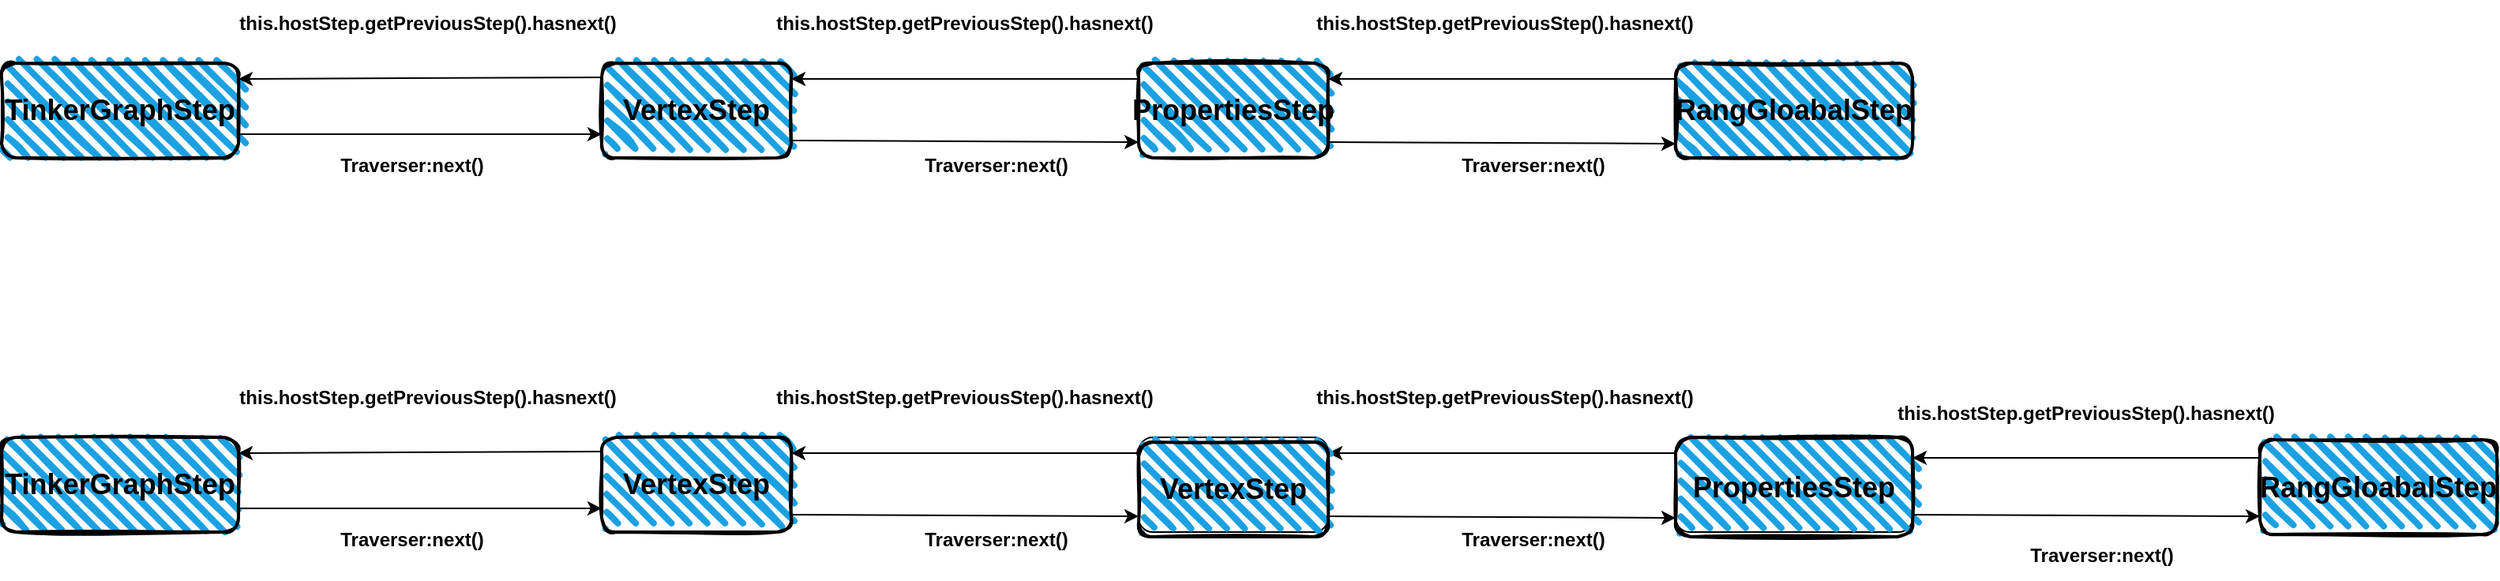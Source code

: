 <mxfile version="21.5.2" type="github">
  <diagram name="第 1 页" id="VWPbVaGyWXcX7U-H5dxE">
    <mxGraphModel dx="1912" dy="1061" grid="1" gridSize="10" guides="1" tooltips="1" connect="1" arrows="1" fold="1" page="1" pageScale="1" pageWidth="827" pageHeight="1169" math="0" shadow="0">
      <root>
        <mxCell id="0" />
        <mxCell id="1" parent="0" />
        <mxCell id="vvC79_eZZluVpK0fMWGm-1" value="" style="rounded=1;whiteSpace=wrap;html=1;" parent="1" vertex="1">
          <mxGeometry x="100" y="330" width="150" height="60" as="geometry" />
        </mxCell>
        <mxCell id="vvC79_eZZluVpK0fMWGm-2" value="" style="rounded=1;whiteSpace=wrap;html=1;" parent="1" vertex="1">
          <mxGeometry x="480" y="330" width="120" height="60" as="geometry" />
        </mxCell>
        <mxCell id="vvC79_eZZluVpK0fMWGm-3" value="" style="rounded=1;whiteSpace=wrap;html=1;" parent="1" vertex="1">
          <mxGeometry x="820" y="330" width="120" height="60" as="geometry" />
        </mxCell>
        <mxCell id="vvC79_eZZluVpK0fMWGm-4" value="" style="rounded=1;whiteSpace=wrap;html=1;" parent="1" vertex="1">
          <mxGeometry x="1160" y="330" width="150" height="60" as="geometry" />
        </mxCell>
        <mxCell id="vvC79_eZZluVpK0fMWGm-13" value="&lt;b&gt;&lt;font style=&quot;font-size: 18px;&quot;&gt;TinkerGraphStep&lt;/font&gt;&lt;/b&gt;" style="rounded=1;whiteSpace=wrap;html=1;strokeWidth=2;fillWeight=4;hachureGap=8;hachureAngle=45;fillColor=#1ba1e2;sketch=1;" parent="1" vertex="1">
          <mxGeometry x="100" y="330" width="150" height="60" as="geometry" />
        </mxCell>
        <mxCell id="vvC79_eZZluVpK0fMWGm-14" value="&lt;b&gt;&lt;font style=&quot;font-size: 18px;&quot;&gt;VertexStep&lt;/font&gt;&lt;/b&gt;" style="rounded=1;whiteSpace=wrap;html=1;strokeWidth=2;fillWeight=4;hachureGap=8;hachureAngle=45;fillColor=#1ba1e2;sketch=1;" parent="1" vertex="1">
          <mxGeometry x="480" y="330" width="120" height="60" as="geometry" />
        </mxCell>
        <mxCell id="vvC79_eZZluVpK0fMWGm-15" value="&lt;b&gt;&lt;font style=&quot;font-size: 18px;&quot;&gt;PropertiesStep&lt;/font&gt;&lt;/b&gt;" style="rounded=1;whiteSpace=wrap;html=1;strokeWidth=2;fillWeight=4;hachureGap=8;hachureAngle=45;fillColor=#1ba1e2;sketch=1;" parent="1" vertex="1">
          <mxGeometry x="820" y="330" width="120" height="60" as="geometry" />
        </mxCell>
        <mxCell id="vvC79_eZZluVpK0fMWGm-16" value="&lt;b&gt;&lt;font style=&quot;font-size: 18px;&quot;&gt;RangGloabalStep&lt;/font&gt;&lt;/b&gt;" style="rounded=1;whiteSpace=wrap;html=1;strokeWidth=2;fillWeight=4;hachureGap=8;hachureAngle=45;fillColor=#1ba1e2;sketch=1;" parent="1" vertex="1">
          <mxGeometry x="1160" y="330" width="150" height="60" as="geometry" />
        </mxCell>
        <mxCell id="vvC79_eZZluVpK0fMWGm-18" value="&lt;b&gt;this.hostStep.getPreviousStep().hasnext()&lt;/b&gt;" style="text;html=1;strokeColor=none;fillColor=none;align=center;verticalAlign=middle;whiteSpace=wrap;rounded=0;" parent="1" vertex="1">
          <mxGeometry x="1022" y="290" width="60" height="30" as="geometry" />
        </mxCell>
        <mxCell id="vvC79_eZZluVpK0fMWGm-25" value="" style="endArrow=classic;html=1;rounded=0;" parent="1" edge="1">
          <mxGeometry width="50" height="50" relative="1" as="geometry">
            <mxPoint x="600" y="379" as="sourcePoint" />
            <mxPoint x="820" y="380" as="targetPoint" />
          </mxGeometry>
        </mxCell>
        <mxCell id="vvC79_eZZluVpK0fMWGm-26" value="" style="endArrow=classic;html=1;rounded=0;entryX=0;entryY=0.75;entryDx=0;entryDy=0;exitX=1;exitY=0.75;exitDx=0;exitDy=0;" parent="1" source="vvC79_eZZluVpK0fMWGm-1" target="vvC79_eZZluVpK0fMWGm-2" edge="1">
          <mxGeometry width="50" height="50" relative="1" as="geometry">
            <mxPoint x="260" y="382" as="sourcePoint" />
            <mxPoint x="370" y="381" as="targetPoint" />
          </mxGeometry>
        </mxCell>
        <mxCell id="vvC79_eZZluVpK0fMWGm-27" value="" style="endArrow=classic;html=1;rounded=0;" parent="1" edge="1">
          <mxGeometry width="50" height="50" relative="1" as="geometry">
            <mxPoint x="1160" y="340" as="sourcePoint" />
            <mxPoint x="940" y="340" as="targetPoint" />
          </mxGeometry>
        </mxCell>
        <mxCell id="vvC79_eZZluVpK0fMWGm-28" value="" style="endArrow=classic;html=1;rounded=0;" parent="1" edge="1">
          <mxGeometry width="50" height="50" relative="1" as="geometry">
            <mxPoint x="940" y="380" as="sourcePoint" />
            <mxPoint x="1160" y="381" as="targetPoint" />
          </mxGeometry>
        </mxCell>
        <mxCell id="vvC79_eZZluVpK0fMWGm-29" value="" style="endArrow=classic;html=1;rounded=0;" parent="1" edge="1">
          <mxGeometry width="50" height="50" relative="1" as="geometry">
            <mxPoint x="820" y="340" as="sourcePoint" />
            <mxPoint x="600" y="340" as="targetPoint" />
          </mxGeometry>
        </mxCell>
        <mxCell id="vvC79_eZZluVpK0fMWGm-30" value="" style="endArrow=classic;html=1;rounded=0;exitX=0.008;exitY=0.15;exitDx=0;exitDy=0;exitPerimeter=0;" parent="1" source="vvC79_eZZluVpK0fMWGm-2" edge="1">
          <mxGeometry width="50" height="50" relative="1" as="geometry">
            <mxPoint x="440" y="340" as="sourcePoint" />
            <mxPoint x="250" y="340" as="targetPoint" />
          </mxGeometry>
        </mxCell>
        <mxCell id="vvC79_eZZluVpK0fMWGm-32" value="&lt;b&gt;this.hostStep.getPreviousStep().hasnext()&lt;/b&gt;" style="text;html=1;strokeColor=none;fillColor=none;align=center;verticalAlign=middle;whiteSpace=wrap;rounded=0;" parent="1" vertex="1">
          <mxGeometry x="680" y="290" width="60" height="30" as="geometry" />
        </mxCell>
        <mxCell id="vvC79_eZZluVpK0fMWGm-33" value="&lt;b&gt;this.hostStep.getPreviousStep().hasnext()&lt;/b&gt;" style="text;html=1;strokeColor=none;fillColor=none;align=center;verticalAlign=middle;whiteSpace=wrap;rounded=0;" parent="1" vertex="1">
          <mxGeometry x="340" y="290" width="60" height="30" as="geometry" />
        </mxCell>
        <mxCell id="vvC79_eZZluVpK0fMWGm-35" value="&lt;b&gt;Traverser:next()&lt;/b&gt;" style="text;html=1;strokeColor=none;fillColor=none;align=center;verticalAlign=middle;whiteSpace=wrap;rounded=0;" parent="1" vertex="1">
          <mxGeometry x="330" y="380" width="60" height="30" as="geometry" />
        </mxCell>
        <mxCell id="vvC79_eZZluVpK0fMWGm-39" value="&lt;b&gt;Traverser:next()&lt;/b&gt;" style="text;html=1;strokeColor=none;fillColor=none;align=center;verticalAlign=middle;whiteSpace=wrap;rounded=0;" parent="1" vertex="1">
          <mxGeometry x="700" y="380" width="60" height="30" as="geometry" />
        </mxCell>
        <mxCell id="vvC79_eZZluVpK0fMWGm-40" value="&lt;b&gt;Traverser:next()&lt;/b&gt;" style="text;html=1;strokeColor=none;fillColor=none;align=center;verticalAlign=middle;whiteSpace=wrap;rounded=0;" parent="1" vertex="1">
          <mxGeometry x="1040" y="380" width="60" height="30" as="geometry" />
        </mxCell>
        <mxCell id="P20dOcc2aDEP2rDkj0yO-1" value="" style="rounded=1;whiteSpace=wrap;html=1;" vertex="1" parent="1">
          <mxGeometry x="100" y="567" width="150" height="60" as="geometry" />
        </mxCell>
        <mxCell id="P20dOcc2aDEP2rDkj0yO-2" value="" style="rounded=1;whiteSpace=wrap;html=1;" vertex="1" parent="1">
          <mxGeometry x="480" y="567" width="120" height="60" as="geometry" />
        </mxCell>
        <mxCell id="P20dOcc2aDEP2rDkj0yO-3" value="" style="rounded=1;whiteSpace=wrap;html=1;" vertex="1" parent="1">
          <mxGeometry x="820" y="567" width="120" height="60" as="geometry" />
        </mxCell>
        <mxCell id="P20dOcc2aDEP2rDkj0yO-4" value="" style="rounded=1;whiteSpace=wrap;html=1;" vertex="1" parent="1">
          <mxGeometry x="1160" y="567" width="150" height="60" as="geometry" />
        </mxCell>
        <mxCell id="P20dOcc2aDEP2rDkj0yO-5" value="&lt;b&gt;&lt;font style=&quot;font-size: 18px;&quot;&gt;TinkerGraphStep&lt;/font&gt;&lt;/b&gt;" style="rounded=1;whiteSpace=wrap;html=1;strokeWidth=2;fillWeight=4;hachureGap=8;hachureAngle=45;fillColor=#1ba1e2;sketch=1;" vertex="1" parent="1">
          <mxGeometry x="100" y="567" width="150" height="60" as="geometry" />
        </mxCell>
        <mxCell id="P20dOcc2aDEP2rDkj0yO-6" value="&lt;b&gt;&lt;font style=&quot;font-size: 18px;&quot;&gt;VertexStep&lt;/font&gt;&lt;/b&gt;" style="rounded=1;whiteSpace=wrap;html=1;strokeWidth=2;fillWeight=4;hachureGap=8;hachureAngle=45;fillColor=#1ba1e2;sketch=1;" vertex="1" parent="1">
          <mxGeometry x="480" y="567" width="120" height="60" as="geometry" />
        </mxCell>
        <mxCell id="P20dOcc2aDEP2rDkj0yO-7" value="&lt;b&gt;&lt;font style=&quot;font-size: 18px;&quot;&gt;PropertiesStep&lt;/font&gt;&lt;/b&gt;" style="rounded=1;whiteSpace=wrap;html=1;strokeWidth=2;fillWeight=4;hachureGap=8;hachureAngle=45;fillColor=#1ba1e2;sketch=1;" vertex="1" parent="1">
          <mxGeometry x="1160" y="567" width="150" height="63" as="geometry" />
        </mxCell>
        <mxCell id="P20dOcc2aDEP2rDkj0yO-8" value="&lt;b&gt;&lt;font style=&quot;font-size: 18px;&quot;&gt;RangGloabalStep&lt;/font&gt;&lt;/b&gt;" style="rounded=1;whiteSpace=wrap;html=1;strokeWidth=2;fillWeight=4;hachureGap=8;hachureAngle=45;fillColor=#1ba1e2;sketch=1;" vertex="1" parent="1">
          <mxGeometry x="1530" y="568.5" width="150" height="60" as="geometry" />
        </mxCell>
        <mxCell id="P20dOcc2aDEP2rDkj0yO-9" value="&lt;b&gt;this.hostStep.getPreviousStep().hasnext()&lt;/b&gt;" style="text;html=1;strokeColor=none;fillColor=none;align=center;verticalAlign=middle;whiteSpace=wrap;rounded=0;" vertex="1" parent="1">
          <mxGeometry x="1022" y="527" width="60" height="30" as="geometry" />
        </mxCell>
        <mxCell id="P20dOcc2aDEP2rDkj0yO-10" value="" style="endArrow=classic;html=1;rounded=0;" edge="1" parent="1">
          <mxGeometry width="50" height="50" relative="1" as="geometry">
            <mxPoint x="600" y="616" as="sourcePoint" />
            <mxPoint x="820" y="617" as="targetPoint" />
          </mxGeometry>
        </mxCell>
        <mxCell id="P20dOcc2aDEP2rDkj0yO-11" value="" style="endArrow=classic;html=1;rounded=0;entryX=0;entryY=0.75;entryDx=0;entryDy=0;exitX=1;exitY=0.75;exitDx=0;exitDy=0;" edge="1" parent="1" source="P20dOcc2aDEP2rDkj0yO-1" target="P20dOcc2aDEP2rDkj0yO-2">
          <mxGeometry width="50" height="50" relative="1" as="geometry">
            <mxPoint x="260" y="619" as="sourcePoint" />
            <mxPoint x="370" y="618" as="targetPoint" />
          </mxGeometry>
        </mxCell>
        <mxCell id="P20dOcc2aDEP2rDkj0yO-12" value="" style="endArrow=classic;html=1;rounded=0;" edge="1" parent="1">
          <mxGeometry width="50" height="50" relative="1" as="geometry">
            <mxPoint x="1160" y="577" as="sourcePoint" />
            <mxPoint x="940" y="577" as="targetPoint" />
          </mxGeometry>
        </mxCell>
        <mxCell id="P20dOcc2aDEP2rDkj0yO-13" value="" style="endArrow=classic;html=1;rounded=0;" edge="1" parent="1">
          <mxGeometry width="50" height="50" relative="1" as="geometry">
            <mxPoint x="940" y="617" as="sourcePoint" />
            <mxPoint x="1160" y="618" as="targetPoint" />
          </mxGeometry>
        </mxCell>
        <mxCell id="P20dOcc2aDEP2rDkj0yO-14" value="" style="endArrow=classic;html=1;rounded=0;" edge="1" parent="1">
          <mxGeometry width="50" height="50" relative="1" as="geometry">
            <mxPoint x="820" y="577" as="sourcePoint" />
            <mxPoint x="600" y="577" as="targetPoint" />
          </mxGeometry>
        </mxCell>
        <mxCell id="P20dOcc2aDEP2rDkj0yO-15" value="" style="endArrow=classic;html=1;rounded=0;exitX=0.008;exitY=0.15;exitDx=0;exitDy=0;exitPerimeter=0;" edge="1" parent="1" source="P20dOcc2aDEP2rDkj0yO-2">
          <mxGeometry width="50" height="50" relative="1" as="geometry">
            <mxPoint x="440" y="577" as="sourcePoint" />
            <mxPoint x="250" y="577" as="targetPoint" />
          </mxGeometry>
        </mxCell>
        <mxCell id="P20dOcc2aDEP2rDkj0yO-16" value="&lt;b&gt;this.hostStep.getPreviousStep().hasnext()&lt;/b&gt;" style="text;html=1;strokeColor=none;fillColor=none;align=center;verticalAlign=middle;whiteSpace=wrap;rounded=0;" vertex="1" parent="1">
          <mxGeometry x="680" y="527" width="60" height="30" as="geometry" />
        </mxCell>
        <mxCell id="P20dOcc2aDEP2rDkj0yO-17" value="&lt;b&gt;this.hostStep.getPreviousStep().hasnext()&lt;/b&gt;" style="text;html=1;strokeColor=none;fillColor=none;align=center;verticalAlign=middle;whiteSpace=wrap;rounded=0;" vertex="1" parent="1">
          <mxGeometry x="340" y="527" width="60" height="30" as="geometry" />
        </mxCell>
        <mxCell id="P20dOcc2aDEP2rDkj0yO-18" value="&lt;b&gt;Traverser:next()&lt;/b&gt;" style="text;html=1;strokeColor=none;fillColor=none;align=center;verticalAlign=middle;whiteSpace=wrap;rounded=0;" vertex="1" parent="1">
          <mxGeometry x="330" y="617" width="60" height="30" as="geometry" />
        </mxCell>
        <mxCell id="P20dOcc2aDEP2rDkj0yO-19" value="&lt;b&gt;Traverser:next()&lt;/b&gt;" style="text;html=1;strokeColor=none;fillColor=none;align=center;verticalAlign=middle;whiteSpace=wrap;rounded=0;" vertex="1" parent="1">
          <mxGeometry x="700" y="617" width="60" height="30" as="geometry" />
        </mxCell>
        <mxCell id="P20dOcc2aDEP2rDkj0yO-20" value="&lt;b&gt;Traverser:next()&lt;/b&gt;" style="text;html=1;strokeColor=none;fillColor=none;align=center;verticalAlign=middle;whiteSpace=wrap;rounded=0;" vertex="1" parent="1">
          <mxGeometry x="1040" y="617" width="60" height="30" as="geometry" />
        </mxCell>
        <mxCell id="P20dOcc2aDEP2rDkj0yO-22" value="" style="endArrow=classic;html=1;rounded=0;" edge="1" parent="1">
          <mxGeometry width="50" height="50" relative="1" as="geometry">
            <mxPoint x="1530" y="580" as="sourcePoint" />
            <mxPoint x="1310" y="580" as="targetPoint" />
          </mxGeometry>
        </mxCell>
        <mxCell id="P20dOcc2aDEP2rDkj0yO-23" value="" style="endArrow=classic;html=1;rounded=0;" edge="1" parent="1">
          <mxGeometry width="50" height="50" relative="1" as="geometry">
            <mxPoint x="1310" y="616" as="sourcePoint" />
            <mxPoint x="1530" y="617" as="targetPoint" />
          </mxGeometry>
        </mxCell>
        <mxCell id="P20dOcc2aDEP2rDkj0yO-24" value="&lt;b&gt;this.hostStep.getPreviousStep().hasnext()&lt;/b&gt;" style="text;html=1;strokeColor=none;fillColor=none;align=center;verticalAlign=middle;whiteSpace=wrap;rounded=0;" vertex="1" parent="1">
          <mxGeometry x="1390" y="537" width="60" height="30" as="geometry" />
        </mxCell>
        <mxCell id="P20dOcc2aDEP2rDkj0yO-25" value="&lt;b&gt;Traverser:next()&lt;/b&gt;" style="text;html=1;strokeColor=none;fillColor=none;align=center;verticalAlign=middle;whiteSpace=wrap;rounded=0;" vertex="1" parent="1">
          <mxGeometry x="1400" y="627" width="60" height="30" as="geometry" />
        </mxCell>
        <mxCell id="P20dOcc2aDEP2rDkj0yO-26" value="&lt;b&gt;&lt;font style=&quot;font-size: 18px;&quot;&gt;VertexStep&lt;/font&gt;&lt;/b&gt;" style="rounded=1;whiteSpace=wrap;html=1;strokeWidth=2;fillWeight=4;hachureGap=8;hachureAngle=45;fillColor=#1ba1e2;sketch=1;" vertex="1" parent="1">
          <mxGeometry x="820" y="570" width="120" height="60" as="geometry" />
        </mxCell>
      </root>
    </mxGraphModel>
  </diagram>
</mxfile>
